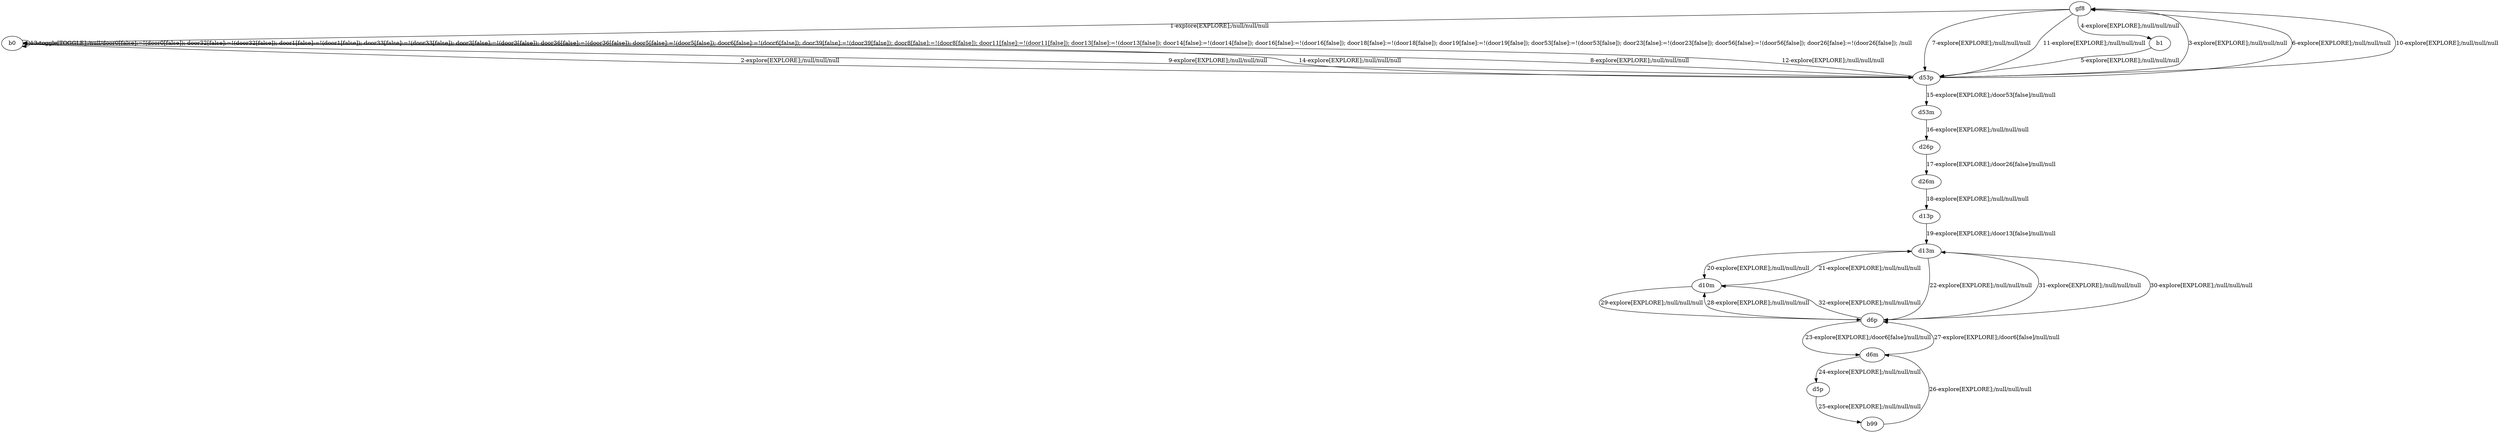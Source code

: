 # Total number of goals covered by this test: 1
# b99 --> d6m

digraph g {
"gf8" -> "b0" [label = "1-explore[EXPLORE];/null/null/null"];
"b0" -> "d53p" [label = "2-explore[EXPLORE];/null/null/null"];
"d53p" -> "gf8" [label = "3-explore[EXPLORE];/null/null/null"];
"gf8" -> "b1" [label = "4-explore[EXPLORE];/null/null/null"];
"b1" -> "d53p" [label = "5-explore[EXPLORE];/null/null/null"];
"d53p" -> "gf8" [label = "6-explore[EXPLORE];/null/null/null"];
"gf8" -> "d53p" [label = "7-explore[EXPLORE];/null/null/null"];
"d53p" -> "b0" [label = "8-explore[EXPLORE];/null/null/null"];
"b0" -> "d53p" [label = "9-explore[EXPLORE];/null/null/null"];
"d53p" -> "gf8" [label = "10-explore[EXPLORE];/null/null/null"];
"gf8" -> "d53p" [label = "11-explore[EXPLORE];/null/null/null"];
"d53p" -> "b0" [label = "12-explore[EXPLORE];/null/null/null"];
"b0" -> "b0" [label = "13-toggle[TOGGLE];/null/door0[false]:=!(door0[false]); door32[false]:=!(door32[false]); door1[false]:=!(door1[false]); door33[false]:=!(door33[false]); door3[false]:=!(door3[false]); door36[false]:=!(door36[false]); door5[false]:=!(door5[false]); door6[false]:=!(door6[false]); door39[false]:=!(door39[false]); door8[false]:=!(door8[false]); door11[false]:=!(door11[false]); door13[false]:=!(door13[false]); door14[false]:=!(door14[false]); door16[false]:=!(door16[false]); door18[false]:=!(door18[false]); door19[false]:=!(door19[false]); door53[false]:=!(door53[false]); door23[false]:=!(door23[false]); door56[false]:=!(door56[false]); door26[false]:=!(door26[false]); /null"];
"b0" -> "d53p" [label = "14-explore[EXPLORE];/null/null/null"];
"d53p" -> "d53m" [label = "15-explore[EXPLORE];/door53[false]/null/null"];
"d53m" -> "d26p" [label = "16-explore[EXPLORE];/null/null/null"];
"d26p" -> "d26m" [label = "17-explore[EXPLORE];/door26[false]/null/null"];
"d26m" -> "d13p" [label = "18-explore[EXPLORE];/null/null/null"];
"d13p" -> "d13m" [label = "19-explore[EXPLORE];/door13[false]/null/null"];
"d13m" -> "d10m" [label = "20-explore[EXPLORE];/null/null/null"];
"d10m" -> "d13m" [label = "21-explore[EXPLORE];/null/null/null"];
"d13m" -> "d6p" [label = "22-explore[EXPLORE];/null/null/null"];
"d6p" -> "d6m" [label = "23-explore[EXPLORE];/door6[false]/null/null"];
"d6m" -> "d5p" [label = "24-explore[EXPLORE];/null/null/null"];
"d5p" -> "b99" [label = "25-explore[EXPLORE];/null/null/null"];
"b99" -> "d6m" [label = "26-explore[EXPLORE];/null/null/null"];
"d6m" -> "d6p" [label = "27-explore[EXPLORE];/door6[false]/null/null"];
"d6p" -> "d10m" [label = "28-explore[EXPLORE];/null/null/null"];
"d10m" -> "d6p" [label = "29-explore[EXPLORE];/null/null/null"];
"d6p" -> "d13m" [label = "30-explore[EXPLORE];/null/null/null"];
"d13m" -> "d6p" [label = "31-explore[EXPLORE];/null/null/null"];
"d6p" -> "d10m" [label = "32-explore[EXPLORE];/null/null/null"];
}